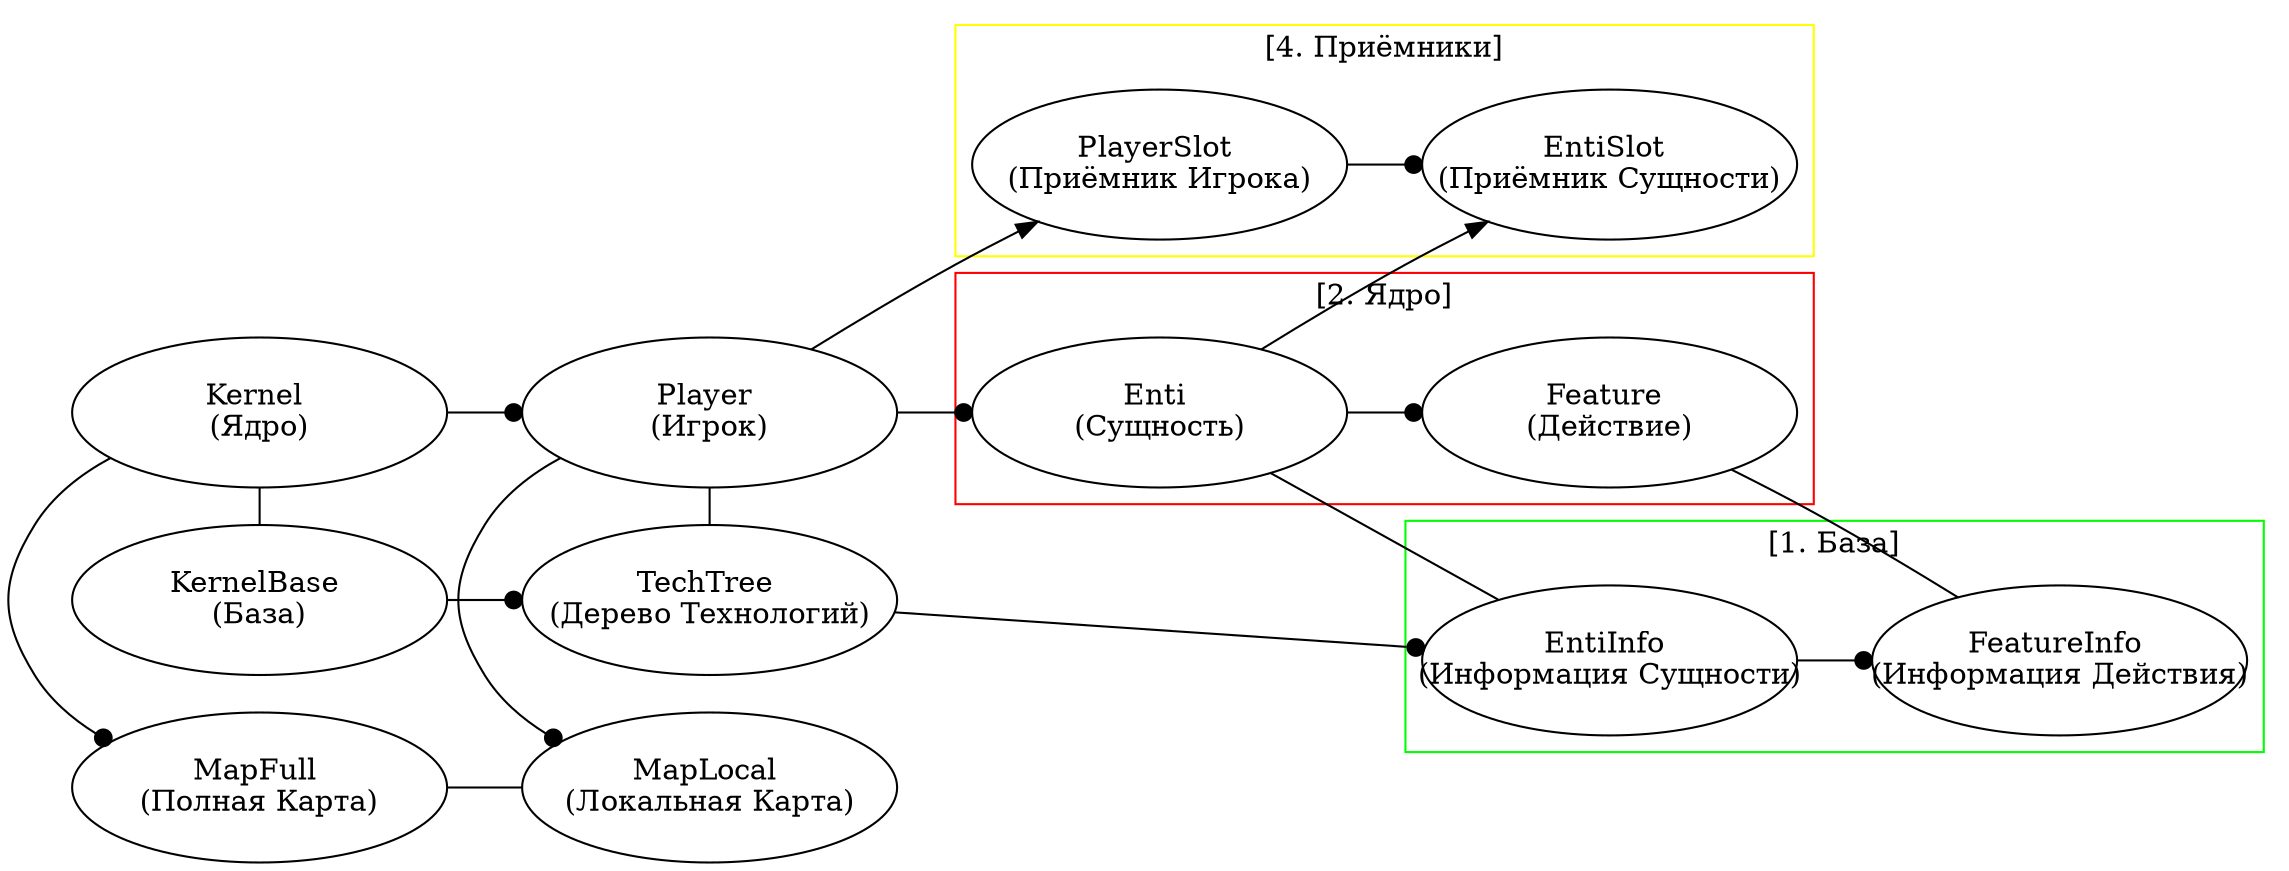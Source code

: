 digraph G 
{
	rankdir = LR;
	size="800,600";

	MapFull [label = "MapFull \n(Полная Карта)", width = 2.5, height = 1, fixedsize=true]
	MapLocal [label = "MapLocal \n(Локальная Карта)", width = 2.5, height = 1, fixedsize=true]
	PlayerSlot [label = "PlayerSlot \n(Приёмник Игрока)", width = 2.5, height = 1, fixedsize=true]
	EntiSlot [label = "EntiSlot \n(Приёмник Сущности)", width = 2.5, height = 1, fixedsize=true]
	Kernel [label = "Kernel \n(Ядро)", width = 2.5, height = 1, fixedsize=true]
	Player [label = "Player \n(Игрок)", width = 2.5, height = 1, fixedsize=true]
	Enti [label = "Enti \n(Сущность)", width = 2.5, height = 1, fixedsize=true]
	Feature [label = "Feature \n(Действие)", width = 2.5, height = 1, fixedsize=true]
	KernelBase [label = "KernelBase \n(База)", width = 2.5, height = 1, fixedsize=true]
	TechTree [label = "TechTree \n(Дерево Технологий)", width = 2.5, height = 1, fixedsize=true]
	EntiInfo [label = "EntiInfo \n(Информация Сущности)", width = 2.5, height = 1, fixedsize=true]
	FeatureInfo [label = "FeatureInfo \n(Информация Действия)", width = 2.5, height = 1, fixedsize=true]

	subgraph cluster2
	{
		label = "[3. Карты]"
		color = blue;		
		MapFull -> MapLocal [arrowhead = none]
	}

	subgraph cluster3
	{
		label = "[4. Приёмники]"
		color = yellow;		
		PlayerSlot -> EntiSlot [arrowhead = dot]
	}

	subgraph cluster0
	{
		label = "[2. Ядро]"
		color = red;
		Kernel -> Player [arrowhead = dot]
		Player -> Enti [arrowhead = dot]
		Enti -> Feature [arrowhead = dot]
	}
	
	subgraph cluster1
	{
		label = "[1. База]"
		color = green;		
		KernelBase -> TechTree [arrowhead = dot]
		TechTree -> EntiInfo [arrowhead = dot]
		EntiInfo -> FeatureInfo [arrowhead = dot]
	}
	
	Kernel -> MapFull [arrowhead = dot]
	Kernel -> KernelBase [arrowhead = none]
	
	Player -> PlayerSlot
	Player -> TechTree [arrowhead = none]
	Player -> MapLocal [arrowhead = dot]
	
	Enti -> EntiSlot
	Enti -> EntiInfo [arrowhead = none]

	Feature -> FeatureInfo [arrowhead = none]
	
	{rank = same; Kernel; KernelBase; MapFull;}
	{rank = same; Player; MapLocal; TechTree}
}
